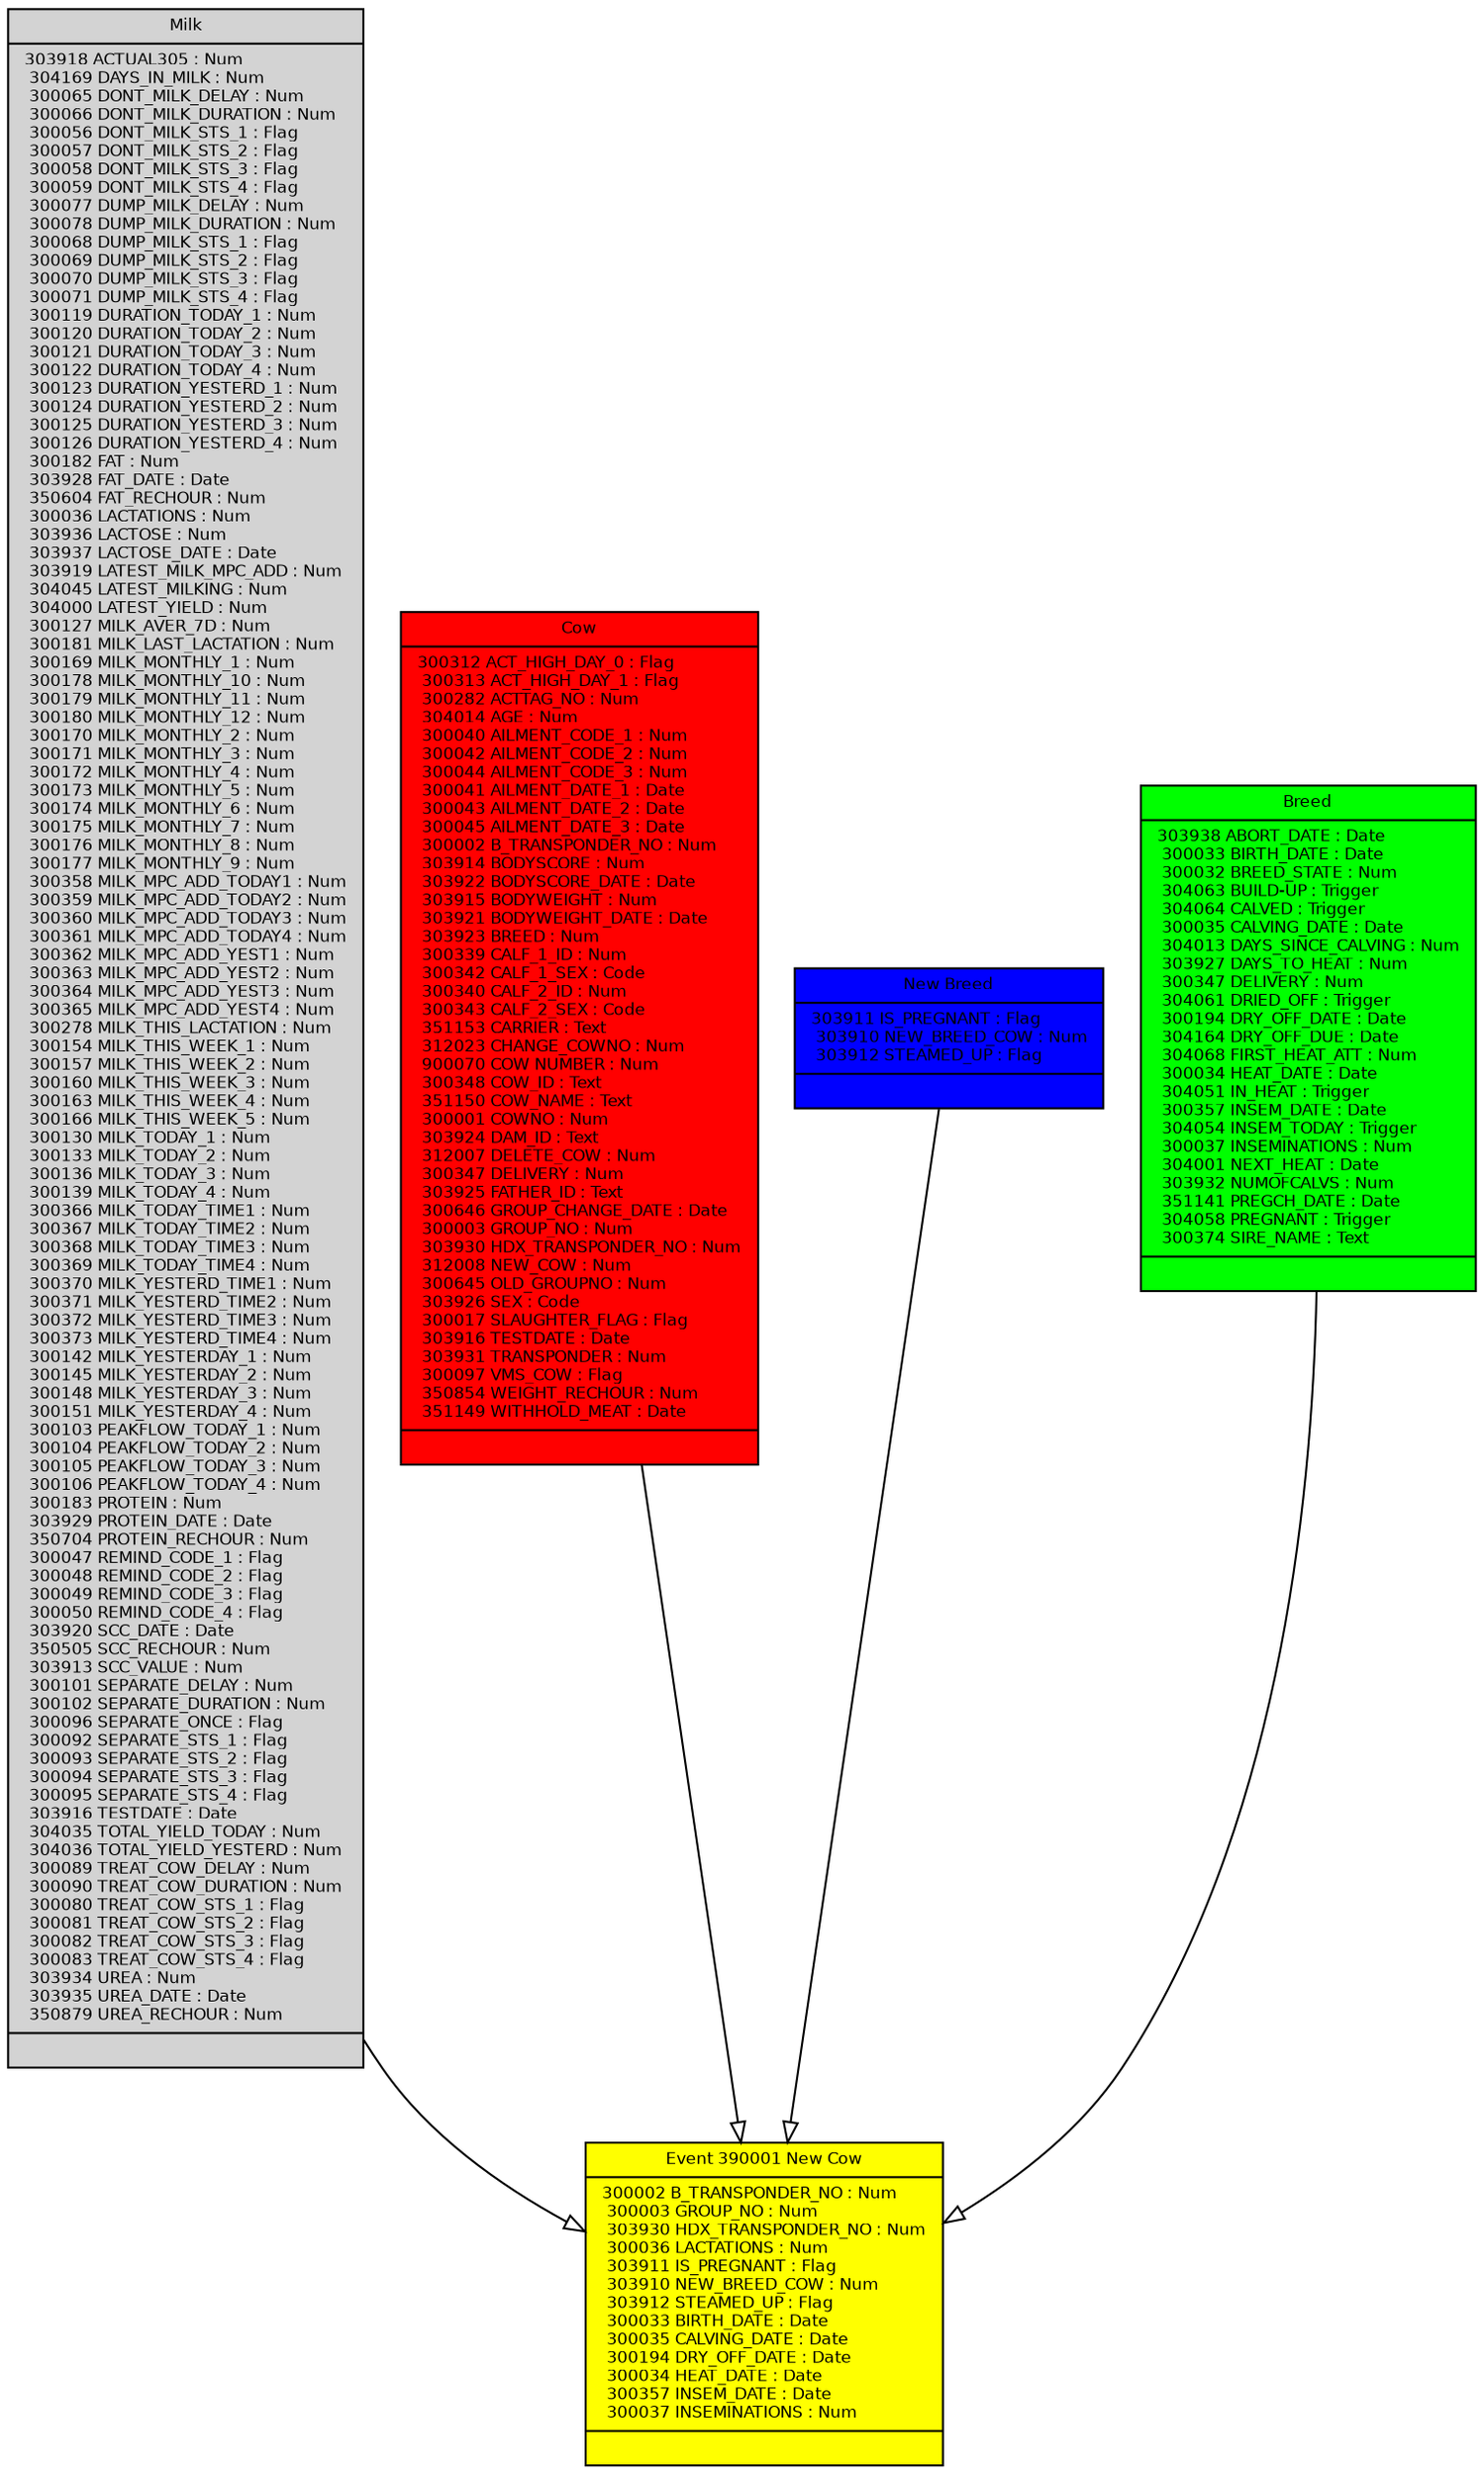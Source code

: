 digraph G {
        fontname = "Bitstream Vera Sans"
        fontsize = 8

        node [
                fontname = "Bitstream Vera Sans"
                fontsize = 8
                shape = "record"
                style = filled
        ]

        edge [
                fontname = "Bitstream Vera Sans"
                fontsize = 8
        ]

        Milk [
                label = "{Milk|
                          303918 ACTUAL305 : Num\l
                          304169 DAYS_IN_MILK : Num\l
                          300065 DONT_MILK_DELAY : Num\l
                          300066 DONT_MILK_DURATION : Num\l
                          300056 DONT_MILK_STS_1 : Flag\l
                          300057 DONT_MILK_STS_2 : Flag\l
                          300058 DONT_MILK_STS_3 : Flag\l
                          300059 DONT_MILK_STS_4 : Flag\l
                          300077 DUMP_MILK_DELAY : Num\l
                          300078 DUMP_MILK_DURATION : Num\l
                          300068 DUMP_MILK_STS_1 : Flag\l
                          300069 DUMP_MILK_STS_2 : Flag\l
                          300070 DUMP_MILK_STS_3 : Flag\l
                          300071 DUMP_MILK_STS_4 : Flag\l
                          300119 DURATION_TODAY_1 : Num\l
                          300120 DURATION_TODAY_2 : Num\l
                          300121 DURATION_TODAY_3 : Num\l
                          300122 DURATION_TODAY_4 : Num\l
                          300123 DURATION_YESTERD_1 : Num\l
                          300124 DURATION_YESTERD_2 : Num\l
                          300125 DURATION_YESTERD_3 : Num\l
                          300126 DURATION_YESTERD_4 : Num\l
                          300182 FAT : Num\l
                          303928 FAT_DATE : Date\l
                          350604 FAT_RECHOUR : Num\l
                          300036 LACTATIONS : Num\l
                          303936 LACTOSE : Num\l
                          303937 LACTOSE_DATE : Date\l
                          303919 LATEST_MILK_MPC_ADD : Num\l
                          304045 LATEST_MILKING : Num\l
                          304000 LATEST_YIELD : Num\l
                          300127 MILK_AVER_7D : Num\l
                          300181 MILK_LAST_LACTATION : Num\l
                          300169 MILK_MONTHLY_1 : Num\l
                          300178 MILK_MONTHLY_10 : Num\l
                          300179 MILK_MONTHLY_11 : Num\l
                          300180 MILK_MONTHLY_12 : Num\l
                          300170 MILK_MONTHLY_2 : Num\l
                          300171 MILK_MONTHLY_3 : Num\l
                          300172 MILK_MONTHLY_4 : Num\l
                          300173 MILK_MONTHLY_5 : Num\l
                          300174 MILK_MONTHLY_6 : Num\l
                          300175 MILK_MONTHLY_7 : Num\l
                          300176 MILK_MONTHLY_8 : Num\l
                          300177 MILK_MONTHLY_9 : Num\l
                          300358 MILK_MPC_ADD_TODAY1 : Num\l
                          300359 MILK_MPC_ADD_TODAY2 : Num\l
                          300360 MILK_MPC_ADD_TODAY3 : Num\l
                          300361 MILK_MPC_ADD_TODAY4 : Num\l
                          300362 MILK_MPC_ADD_YEST1 : Num\l
                          300363 MILK_MPC_ADD_YEST2 : Num\l
                          300364 MILK_MPC_ADD_YEST3 : Num\l
                          300365 MILK_MPC_ADD_YEST4 : Num\l
                          300278 MILK_THIS_LACTATION : Num\l
                          300154 MILK_THIS_WEEK_1 : Num\l
                          300157 MILK_THIS_WEEK_2 : Num\l
                          300160 MILK_THIS_WEEK_3 : Num\l
                          300163 MILK_THIS_WEEK_4 : Num\l
                          300166 MILK_THIS_WEEK_5 : Num\l
                          300130 MILK_TODAY_1 : Num\l
                          300133 MILK_TODAY_2 : Num\l
                          300136 MILK_TODAY_3 : Num\l
                          300139 MILK_TODAY_4 : Num\l
                          300366 MILK_TODAY_TIME1 : Num\l
                          300367 MILK_TODAY_TIME2 : Num\l
                          300368 MILK_TODAY_TIME3 : Num\l
                          300369 MILK_TODAY_TIME4 : Num\l
                          300370 MILK_YESTERD_TIME1 : Num\l
                          300371 MILK_YESTERD_TIME2 : Num\l
                          300372 MILK_YESTERD_TIME3 : Num\l
                          300373 MILK_YESTERD_TIME4 : Num\l
                          300142 MILK_YESTERDAY_1 : Num\l
                          300145 MILK_YESTERDAY_2 : Num\l
                          300148 MILK_YESTERDAY_3 : Num\l
                          300151 MILK_YESTERDAY_4 : Num\l
                          300103 PEAKFLOW_TODAY_1 : Num\l
                          300104 PEAKFLOW_TODAY_2 : Num\l
                          300105 PEAKFLOW_TODAY_3 : Num\l
                          300106 PEAKFLOW_TODAY_4 : Num\l
                          300183 PROTEIN : Num\l
                          303929 PROTEIN_DATE : Date\l
                          350704 PROTEIN_RECHOUR : Num\l
                          300047 REMIND_CODE_1 : Flag\l
                          300048 REMIND_CODE_2 : Flag\l
                          300049 REMIND_CODE_3 : Flag\l
                          300050 REMIND_CODE_4 : Flag\l
                          303920 SCC_DATE : Date\l
                          350505 SCC_RECHOUR : Num\l
                          303913 SCC_VALUE : Num\l
                          300101 SEPARATE_DELAY : Num\l
                          300102 SEPARATE_DURATION : Num\l
                          300096 SEPARATE_ONCE : Flag\l
                          300092 SEPARATE_STS_1 : Flag\l
                          300093 SEPARATE_STS_2 : Flag\l
                          300094 SEPARATE_STS_3 : Flag\l
                          300095 SEPARATE_STS_4 : Flag\l
                          303916 TESTDATE : Date\l
                          304035 TOTAL_YIELD_TODAY : Num\l
                          304036 TOTAL_YIELD_YESTERD : Num\l
                          300089 TREAT_COW_DELAY : Num\l
                          300090 TREAT_COW_DURATION : Num\l
                          300080 TREAT_COW_STS_1 : Flag\l
                          300081 TREAT_COW_STS_2 : Flag\l
                          300082 TREAT_COW_STS_3 : Flag\l
                          300083 TREAT_COW_STS_4 : Flag\l
                          303934 UREA : Num\l
                          303935 UREA_DATE : Date\l
                          350879 UREA_RECHOUR : Num\l
                          | \l}"
        ]

        Cow [   fillcolor = red
                label = "{Cow |
                300312 ACT_HIGH_DAY_0 : Flag\l
                300313 ACT_HIGH_DAY_1 : Flag\l
                300282 ACTTAG_NO : Num\l
                304014 AGE : Num\l
                300040 AILMENT_CODE_1 : Num\l
                300042 AILMENT_CODE_2 : Num\l
                300044 AILMENT_CODE_3 : Num\l
                300041 AILMENT_DATE_1 : Date\l
                300043 AILMENT_DATE_2 : Date\l
                300045 AILMENT_DATE_3 : Date\l
                300002 B_TRANSPONDER_NO : Num\l
                303914 BODYSCORE : Num\l
                303922 BODYSCORE_DATE : Date\l
                303915 BODYWEIGHT : Num\l
                303921 BODYWEIGHT_DATE : Date\l
                303923 BREED : Num\l
                300339 CALF_1_ID : Num\l
                300342 CALF_1_SEX : Code\l
                300340 CALF_2_ID : Num\l
                300343 CALF_2_SEX : Code\l
                351153 CARRIER : Text\l
                312023 CHANGE_COWNO : Num\l
                900070 COW NUMBER : Num\l
                300348 COW_ID : Text\l
                351150 COW_NAME : Text\l
                300001 COWNO : Num\l
                303924 DAM_ID : Text\l
                312007 DELETE_COW : Num\l
                300347 DELIVERY : Num\l
                303925 FATHER_ID : Text\l
                300646 GROUP_CHANGE_DATE : Date\l
                300003 GROUP_NO : Num\l
                303930 HDX_TRANSPONDER_NO : Num\l
                312008 NEW_COW : Num\l
                300645 OLD_GROUPNO : Num\l
                303926 SEX : Code\l
                300017 SLAUGHTER_FLAG : Flag\l
                303916 TESTDATE : Date\l
                303931 TRANSPONDER : Num\l
                300097 VMS_COW : Flag\l
                350854 WEIGHT_RECHOUR : Num\l
                351149 WITHHOLD_MEAT : Date\l
                | \l}"

        ]

        New_Breed [ fillcolor = blue
                    label = "{New Breed |
                              303911 IS_PREGNANT : Flag\l
                              303910 NEW_BREED_COW : Num\l
                              303912 STEAMED_UP : Flag\l
                              |\l}"
        ]

        Breed [ fillcolor = green
                label = "{Breed |
                          303938 ABORT_DATE : Date\l
                          300033 BIRTH_DATE : Date\l
                          300032 BREED_STATE : Num\l
                          304063 BUILD-UP : Trigger\l
                          304064 CALVED : Trigger\l
                          300035 CALVING_DATE : Date\l
                          304013 DAYS_SINCE_CALVING : Num\l
                          303927 DAYS_TO_HEAT : Num\l
                          300347 DELIVERY : Num\l
                          304061 DRIED_OFF : Trigger\l
                          300194 DRY_OFF_DATE : Date\l
                          304164 DRY_OFF_DUE : Date\l
                          304068 FIRST_HEAT_ATT : Num\l
                          300034 HEAT_DATE : Date\l
                          304051 IN_HEAT : Trigger\l
                          300357 INSEM_DATE : Date\l
                          304054 INSEM_TODAY : Trigger\l
                          300037 INSEMINATIONS : Num\l
                          304001 NEXT_HEAT : Date\l
                          303932 NUMOFCALVS : Num\l
                          351141 PREGCH_DATE : Date\l
                          304058 PREGNANT : Trigger\l
                          300374 SIRE_NAME : Text\l
                          |\l}"]

        Event_390001_New_Cow [ fillcolor = yellow
                               label = "{Event 390001 New Cow|
                                        300002 B_TRANSPONDER_NO : Num\l
                                        300003 GROUP_NO : Num\l
                                        303930 HDX_TRANSPONDER_NO : Num\l

                                        300036 LACTATIONS : Num\l

                                        303911 IS_PREGNANT : Flag\l
                                        303910 NEW_BREED_COW : Num\l
                                        303912 STEAMED_UP : Flag\l

                                        300033 BIRTH_DATE : Date\l
                                        300035 CALVING_DATE : Date\l
                                        300194 DRY_OFF_DATE : Date\l
                                        300034 HEAT_DATE : Date\l
                                        300357 INSEM_DATE : Date\l
                                        300037 INSEMINATIONS : Num\l

                                        |\l}"
        ]

        edge [
                arrowhead = "empty"
        ]

        Milk -> Event_390001_New_Cow
        Cow -> Event_390001_New_Cow
        Breed -> Event_390001_New_Cow
        New_Breed -> Event_390001_New_Cow
}
